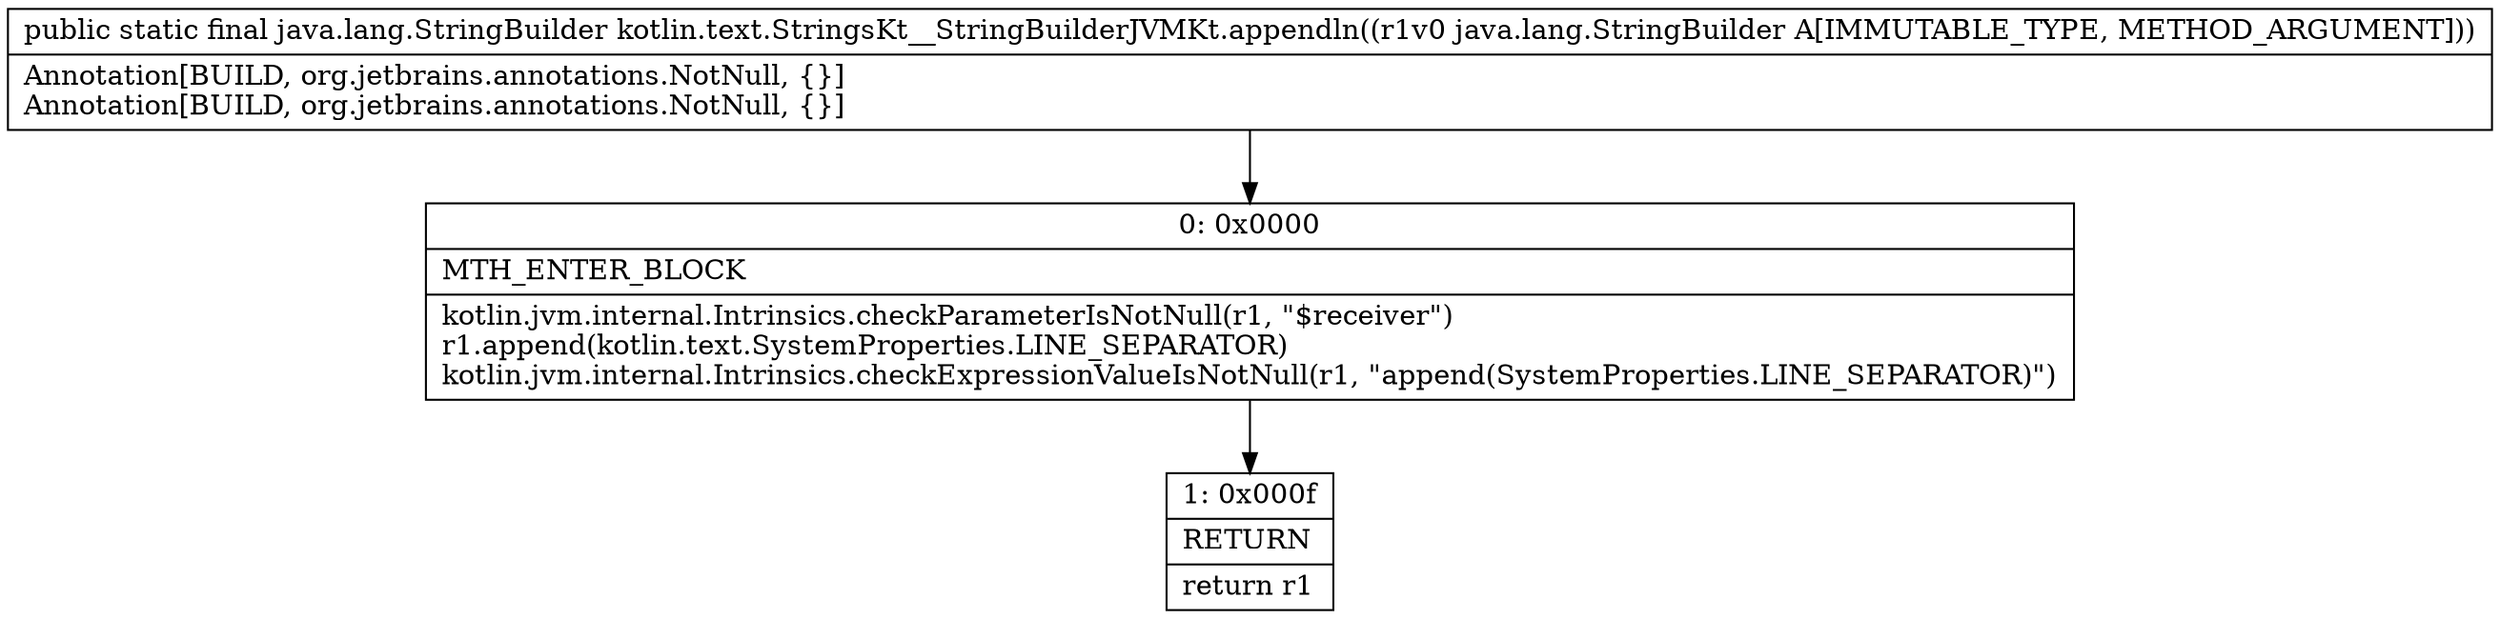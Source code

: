 digraph "CFG forkotlin.text.StringsKt__StringBuilderJVMKt.appendln(Ljava\/lang\/StringBuilder;)Ljava\/lang\/StringBuilder;" {
Node_0 [shape=record,label="{0\:\ 0x0000|MTH_ENTER_BLOCK\l|kotlin.jvm.internal.Intrinsics.checkParameterIsNotNull(r1, \"$receiver\")\lr1.append(kotlin.text.SystemProperties.LINE_SEPARATOR)\lkotlin.jvm.internal.Intrinsics.checkExpressionValueIsNotNull(r1, \"append(SystemProperties.LINE_SEPARATOR)\")\l}"];
Node_1 [shape=record,label="{1\:\ 0x000f|RETURN\l|return r1\l}"];
MethodNode[shape=record,label="{public static final java.lang.StringBuilder kotlin.text.StringsKt__StringBuilderJVMKt.appendln((r1v0 java.lang.StringBuilder A[IMMUTABLE_TYPE, METHOD_ARGUMENT]))  | Annotation[BUILD, org.jetbrains.annotations.NotNull, \{\}]\lAnnotation[BUILD, org.jetbrains.annotations.NotNull, \{\}]\l}"];
MethodNode -> Node_0;
Node_0 -> Node_1;
}

